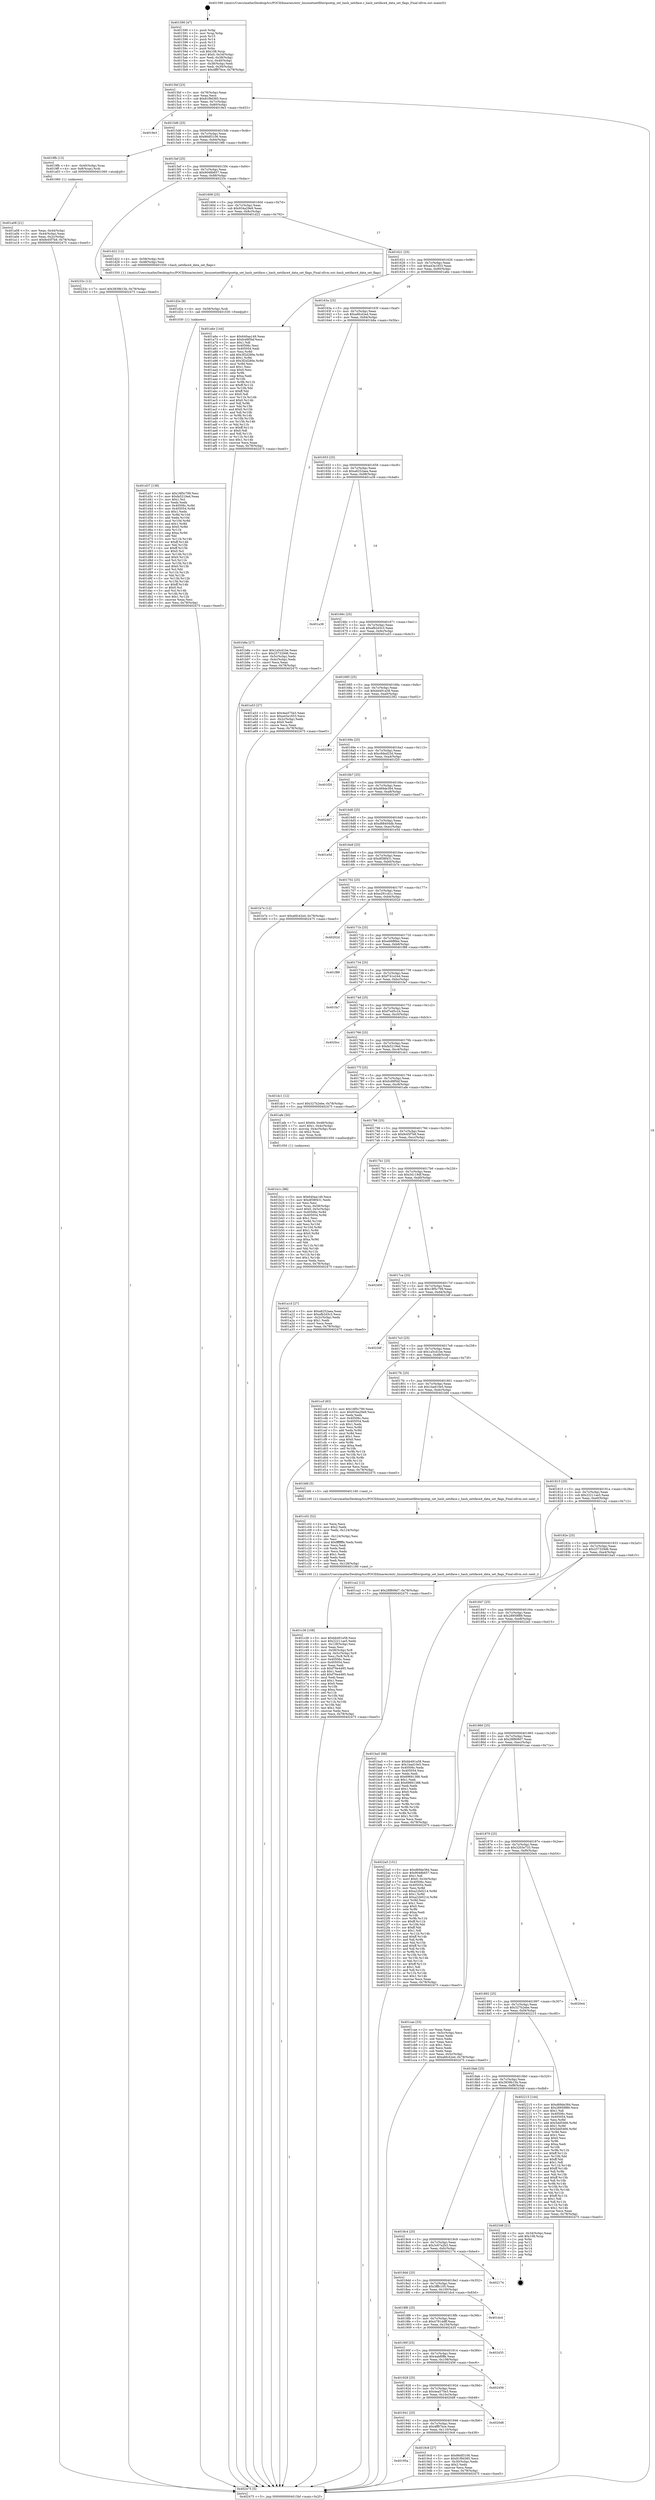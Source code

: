digraph "0x401590" {
  label = "0x401590 (/mnt/c/Users/mathe/Desktop/tcc/POCII/binaries/extr_linuxnetnetfilteripsetip_set_hash_netiface.c_hash_netiface4_data_set_flags_Final-ollvm.out::main(0))"
  labelloc = "t"
  node[shape=record]

  Entry [label="",width=0.3,height=0.3,shape=circle,fillcolor=black,style=filled]
  "0x4015bf" [label="{
     0x4015bf [23]\l
     | [instrs]\l
     &nbsp;&nbsp;0x4015bf \<+3\>: mov -0x78(%rbp),%eax\l
     &nbsp;&nbsp;0x4015c2 \<+2\>: mov %eax,%ecx\l
     &nbsp;&nbsp;0x4015c4 \<+6\>: sub $0x81f9d385,%ecx\l
     &nbsp;&nbsp;0x4015ca \<+3\>: mov %eax,-0x7c(%rbp)\l
     &nbsp;&nbsp;0x4015cd \<+3\>: mov %ecx,-0x80(%rbp)\l
     &nbsp;&nbsp;0x4015d0 \<+6\>: je 00000000004019e3 \<main+0x453\>\l
  }"]
  "0x4019e3" [label="{
     0x4019e3\l
  }", style=dashed]
  "0x4015d6" [label="{
     0x4015d6 [25]\l
     | [instrs]\l
     &nbsp;&nbsp;0x4015d6 \<+5\>: jmp 00000000004015db \<main+0x4b\>\l
     &nbsp;&nbsp;0x4015db \<+3\>: mov -0x7c(%rbp),%eax\l
     &nbsp;&nbsp;0x4015de \<+5\>: sub $0x86df3106,%eax\l
     &nbsp;&nbsp;0x4015e3 \<+6\>: mov %eax,-0x84(%rbp)\l
     &nbsp;&nbsp;0x4015e9 \<+6\>: je 00000000004019fb \<main+0x46b\>\l
  }"]
  Exit [label="",width=0.3,height=0.3,shape=circle,fillcolor=black,style=filled,peripheries=2]
  "0x4019fb" [label="{
     0x4019fb [13]\l
     | [instrs]\l
     &nbsp;&nbsp;0x4019fb \<+4\>: mov -0x40(%rbp),%rax\l
     &nbsp;&nbsp;0x4019ff \<+4\>: mov 0x8(%rax),%rdi\l
     &nbsp;&nbsp;0x401a03 \<+5\>: call 0000000000401060 \<atoi@plt\>\l
     | [calls]\l
     &nbsp;&nbsp;0x401060 \{1\} (unknown)\l
  }"]
  "0x4015ef" [label="{
     0x4015ef [25]\l
     | [instrs]\l
     &nbsp;&nbsp;0x4015ef \<+5\>: jmp 00000000004015f4 \<main+0x64\>\l
     &nbsp;&nbsp;0x4015f4 \<+3\>: mov -0x7c(%rbp),%eax\l
     &nbsp;&nbsp;0x4015f7 \<+5\>: sub $0x9048b657,%eax\l
     &nbsp;&nbsp;0x4015fc \<+6\>: mov %eax,-0x88(%rbp)\l
     &nbsp;&nbsp;0x401602 \<+6\>: je 000000000040233c \<main+0xdac\>\l
  }"]
  "0x401d37" [label="{
     0x401d37 [138]\l
     | [instrs]\l
     &nbsp;&nbsp;0x401d37 \<+5\>: mov $0x18f5c799,%esi\l
     &nbsp;&nbsp;0x401d3c \<+5\>: mov $0xfa5219ed,%eax\l
     &nbsp;&nbsp;0x401d41 \<+2\>: mov $0x1,%cl\l
     &nbsp;&nbsp;0x401d43 \<+2\>: xor %edx,%edx\l
     &nbsp;&nbsp;0x401d45 \<+8\>: mov 0x40506c,%r8d\l
     &nbsp;&nbsp;0x401d4d \<+8\>: mov 0x405054,%r9d\l
     &nbsp;&nbsp;0x401d55 \<+3\>: sub $0x1,%edx\l
     &nbsp;&nbsp;0x401d58 \<+3\>: mov %r8d,%r10d\l
     &nbsp;&nbsp;0x401d5b \<+3\>: add %edx,%r10d\l
     &nbsp;&nbsp;0x401d5e \<+4\>: imul %r10d,%r8d\l
     &nbsp;&nbsp;0x401d62 \<+4\>: and $0x1,%r8d\l
     &nbsp;&nbsp;0x401d66 \<+4\>: cmp $0x0,%r8d\l
     &nbsp;&nbsp;0x401d6a \<+4\>: sete %r11b\l
     &nbsp;&nbsp;0x401d6e \<+4\>: cmp $0xa,%r9d\l
     &nbsp;&nbsp;0x401d72 \<+3\>: setl %bl\l
     &nbsp;&nbsp;0x401d75 \<+3\>: mov %r11b,%r14b\l
     &nbsp;&nbsp;0x401d78 \<+4\>: xor $0xff,%r14b\l
     &nbsp;&nbsp;0x401d7c \<+3\>: mov %bl,%r15b\l
     &nbsp;&nbsp;0x401d7f \<+4\>: xor $0xff,%r15b\l
     &nbsp;&nbsp;0x401d83 \<+3\>: xor $0x0,%cl\l
     &nbsp;&nbsp;0x401d86 \<+3\>: mov %r14b,%r12b\l
     &nbsp;&nbsp;0x401d89 \<+4\>: and $0x0,%r12b\l
     &nbsp;&nbsp;0x401d8d \<+3\>: and %cl,%r11b\l
     &nbsp;&nbsp;0x401d90 \<+3\>: mov %r15b,%r13b\l
     &nbsp;&nbsp;0x401d93 \<+4\>: and $0x0,%r13b\l
     &nbsp;&nbsp;0x401d97 \<+2\>: and %cl,%bl\l
     &nbsp;&nbsp;0x401d99 \<+3\>: or %r11b,%r12b\l
     &nbsp;&nbsp;0x401d9c \<+3\>: or %bl,%r13b\l
     &nbsp;&nbsp;0x401d9f \<+3\>: xor %r13b,%r12b\l
     &nbsp;&nbsp;0x401da2 \<+3\>: or %r15b,%r14b\l
     &nbsp;&nbsp;0x401da5 \<+4\>: xor $0xff,%r14b\l
     &nbsp;&nbsp;0x401da9 \<+3\>: or $0x0,%cl\l
     &nbsp;&nbsp;0x401dac \<+3\>: and %cl,%r14b\l
     &nbsp;&nbsp;0x401daf \<+3\>: or %r14b,%r12b\l
     &nbsp;&nbsp;0x401db2 \<+4\>: test $0x1,%r12b\l
     &nbsp;&nbsp;0x401db6 \<+3\>: cmovne %eax,%esi\l
     &nbsp;&nbsp;0x401db9 \<+3\>: mov %esi,-0x78(%rbp)\l
     &nbsp;&nbsp;0x401dbc \<+5\>: jmp 0000000000402475 \<main+0xee5\>\l
  }"]
  "0x40233c" [label="{
     0x40233c [12]\l
     | [instrs]\l
     &nbsp;&nbsp;0x40233c \<+7\>: movl $0x3839b15b,-0x78(%rbp)\l
     &nbsp;&nbsp;0x402343 \<+5\>: jmp 0000000000402475 \<main+0xee5\>\l
  }"]
  "0x401608" [label="{
     0x401608 [25]\l
     | [instrs]\l
     &nbsp;&nbsp;0x401608 \<+5\>: jmp 000000000040160d \<main+0x7d\>\l
     &nbsp;&nbsp;0x40160d \<+3\>: mov -0x7c(%rbp),%eax\l
     &nbsp;&nbsp;0x401610 \<+5\>: sub $0x934a29e9,%eax\l
     &nbsp;&nbsp;0x401615 \<+6\>: mov %eax,-0x8c(%rbp)\l
     &nbsp;&nbsp;0x40161b \<+6\>: je 0000000000401d22 \<main+0x792\>\l
  }"]
  "0x401d2e" [label="{
     0x401d2e [9]\l
     | [instrs]\l
     &nbsp;&nbsp;0x401d2e \<+4\>: mov -0x58(%rbp),%rdi\l
     &nbsp;&nbsp;0x401d32 \<+5\>: call 0000000000401030 \<free@plt\>\l
     | [calls]\l
     &nbsp;&nbsp;0x401030 \{1\} (unknown)\l
  }"]
  "0x401d22" [label="{
     0x401d22 [12]\l
     | [instrs]\l
     &nbsp;&nbsp;0x401d22 \<+4\>: mov -0x58(%rbp),%rdi\l
     &nbsp;&nbsp;0x401d26 \<+3\>: mov -0x48(%rbp),%esi\l
     &nbsp;&nbsp;0x401d29 \<+5\>: call 0000000000401550 \<hash_netiface4_data_set_flags\>\l
     | [calls]\l
     &nbsp;&nbsp;0x401550 \{1\} (/mnt/c/Users/mathe/Desktop/tcc/POCII/binaries/extr_linuxnetnetfilteripsetip_set_hash_netiface.c_hash_netiface4_data_set_flags_Final-ollvm.out::hash_netiface4_data_set_flags)\l
  }"]
  "0x401621" [label="{
     0x401621 [25]\l
     | [instrs]\l
     &nbsp;&nbsp;0x401621 \<+5\>: jmp 0000000000401626 \<main+0x96\>\l
     &nbsp;&nbsp;0x401626 \<+3\>: mov -0x7c(%rbp),%eax\l
     &nbsp;&nbsp;0x401629 \<+5\>: sub $0xa43a1653,%eax\l
     &nbsp;&nbsp;0x40162e \<+6\>: mov %eax,-0x90(%rbp)\l
     &nbsp;&nbsp;0x401634 \<+6\>: je 0000000000401a6e \<main+0x4de\>\l
  }"]
  "0x401c36" [label="{
     0x401c36 [108]\l
     | [instrs]\l
     &nbsp;&nbsp;0x401c36 \<+5\>: mov $0xbb491a58,%ecx\l
     &nbsp;&nbsp;0x401c3b \<+5\>: mov $0x22211ae5,%edx\l
     &nbsp;&nbsp;0x401c40 \<+6\>: mov -0x128(%rbp),%esi\l
     &nbsp;&nbsp;0x401c46 \<+3\>: imul %eax,%esi\l
     &nbsp;&nbsp;0x401c49 \<+4\>: mov -0x58(%rbp),%r8\l
     &nbsp;&nbsp;0x401c4d \<+4\>: movslq -0x5c(%rbp),%r9\l
     &nbsp;&nbsp;0x401c51 \<+4\>: mov %esi,(%r8,%r9,4)\l
     &nbsp;&nbsp;0x401c55 \<+7\>: mov 0x40506c,%eax\l
     &nbsp;&nbsp;0x401c5c \<+7\>: mov 0x405054,%esi\l
     &nbsp;&nbsp;0x401c63 \<+2\>: mov %eax,%edi\l
     &nbsp;&nbsp;0x401c65 \<+6\>: sub $0xf76e4485,%edi\l
     &nbsp;&nbsp;0x401c6b \<+3\>: sub $0x1,%edi\l
     &nbsp;&nbsp;0x401c6e \<+6\>: add $0xf76e4485,%edi\l
     &nbsp;&nbsp;0x401c74 \<+3\>: imul %edi,%eax\l
     &nbsp;&nbsp;0x401c77 \<+3\>: and $0x1,%eax\l
     &nbsp;&nbsp;0x401c7a \<+3\>: cmp $0x0,%eax\l
     &nbsp;&nbsp;0x401c7d \<+4\>: sete %r10b\l
     &nbsp;&nbsp;0x401c81 \<+3\>: cmp $0xa,%esi\l
     &nbsp;&nbsp;0x401c84 \<+4\>: setl %r11b\l
     &nbsp;&nbsp;0x401c88 \<+3\>: mov %r10b,%bl\l
     &nbsp;&nbsp;0x401c8b \<+3\>: and %r11b,%bl\l
     &nbsp;&nbsp;0x401c8e \<+3\>: xor %r11b,%r10b\l
     &nbsp;&nbsp;0x401c91 \<+3\>: or %r10b,%bl\l
     &nbsp;&nbsp;0x401c94 \<+3\>: test $0x1,%bl\l
     &nbsp;&nbsp;0x401c97 \<+3\>: cmovne %edx,%ecx\l
     &nbsp;&nbsp;0x401c9a \<+3\>: mov %ecx,-0x78(%rbp)\l
     &nbsp;&nbsp;0x401c9d \<+5\>: jmp 0000000000402475 \<main+0xee5\>\l
  }"]
  "0x401a6e" [label="{
     0x401a6e [144]\l
     | [instrs]\l
     &nbsp;&nbsp;0x401a6e \<+5\>: mov $0x640aa149,%eax\l
     &nbsp;&nbsp;0x401a73 \<+5\>: mov $0xfcd9f5bf,%ecx\l
     &nbsp;&nbsp;0x401a78 \<+2\>: mov $0x1,%dl\l
     &nbsp;&nbsp;0x401a7a \<+7\>: mov 0x40506c,%esi\l
     &nbsp;&nbsp;0x401a81 \<+7\>: mov 0x405054,%edi\l
     &nbsp;&nbsp;0x401a88 \<+3\>: mov %esi,%r8d\l
     &nbsp;&nbsp;0x401a8b \<+7\>: add $0x3f2d280e,%r8d\l
     &nbsp;&nbsp;0x401a92 \<+4\>: sub $0x1,%r8d\l
     &nbsp;&nbsp;0x401a96 \<+7\>: sub $0x3f2d280e,%r8d\l
     &nbsp;&nbsp;0x401a9d \<+4\>: imul %r8d,%esi\l
     &nbsp;&nbsp;0x401aa1 \<+3\>: and $0x1,%esi\l
     &nbsp;&nbsp;0x401aa4 \<+3\>: cmp $0x0,%esi\l
     &nbsp;&nbsp;0x401aa7 \<+4\>: sete %r9b\l
     &nbsp;&nbsp;0x401aab \<+3\>: cmp $0xa,%edi\l
     &nbsp;&nbsp;0x401aae \<+4\>: setl %r10b\l
     &nbsp;&nbsp;0x401ab2 \<+3\>: mov %r9b,%r11b\l
     &nbsp;&nbsp;0x401ab5 \<+4\>: xor $0xff,%r11b\l
     &nbsp;&nbsp;0x401ab9 \<+3\>: mov %r10b,%bl\l
     &nbsp;&nbsp;0x401abc \<+3\>: xor $0xff,%bl\l
     &nbsp;&nbsp;0x401abf \<+3\>: xor $0x0,%dl\l
     &nbsp;&nbsp;0x401ac2 \<+3\>: mov %r11b,%r14b\l
     &nbsp;&nbsp;0x401ac5 \<+4\>: and $0x0,%r14b\l
     &nbsp;&nbsp;0x401ac9 \<+3\>: and %dl,%r9b\l
     &nbsp;&nbsp;0x401acc \<+3\>: mov %bl,%r15b\l
     &nbsp;&nbsp;0x401acf \<+4\>: and $0x0,%r15b\l
     &nbsp;&nbsp;0x401ad3 \<+3\>: and %dl,%r10b\l
     &nbsp;&nbsp;0x401ad6 \<+3\>: or %r9b,%r14b\l
     &nbsp;&nbsp;0x401ad9 \<+3\>: or %r10b,%r15b\l
     &nbsp;&nbsp;0x401adc \<+3\>: xor %r15b,%r14b\l
     &nbsp;&nbsp;0x401adf \<+3\>: or %bl,%r11b\l
     &nbsp;&nbsp;0x401ae2 \<+4\>: xor $0xff,%r11b\l
     &nbsp;&nbsp;0x401ae6 \<+3\>: or $0x0,%dl\l
     &nbsp;&nbsp;0x401ae9 \<+3\>: and %dl,%r11b\l
     &nbsp;&nbsp;0x401aec \<+3\>: or %r11b,%r14b\l
     &nbsp;&nbsp;0x401aef \<+4\>: test $0x1,%r14b\l
     &nbsp;&nbsp;0x401af3 \<+3\>: cmovne %ecx,%eax\l
     &nbsp;&nbsp;0x401af6 \<+3\>: mov %eax,-0x78(%rbp)\l
     &nbsp;&nbsp;0x401af9 \<+5\>: jmp 0000000000402475 \<main+0xee5\>\l
  }"]
  "0x40163a" [label="{
     0x40163a [25]\l
     | [instrs]\l
     &nbsp;&nbsp;0x40163a \<+5\>: jmp 000000000040163f \<main+0xaf\>\l
     &nbsp;&nbsp;0x40163f \<+3\>: mov -0x7c(%rbp),%eax\l
     &nbsp;&nbsp;0x401642 \<+5\>: sub $0xa6fc42ed,%eax\l
     &nbsp;&nbsp;0x401647 \<+6\>: mov %eax,-0x94(%rbp)\l
     &nbsp;&nbsp;0x40164d \<+6\>: je 0000000000401b8a \<main+0x5fa\>\l
  }"]
  "0x401c02" [label="{
     0x401c02 [52]\l
     | [instrs]\l
     &nbsp;&nbsp;0x401c02 \<+2\>: xor %ecx,%ecx\l
     &nbsp;&nbsp;0x401c04 \<+5\>: mov $0x2,%edx\l
     &nbsp;&nbsp;0x401c09 \<+6\>: mov %edx,-0x124(%rbp)\l
     &nbsp;&nbsp;0x401c0f \<+1\>: cltd\l
     &nbsp;&nbsp;0x401c10 \<+6\>: mov -0x124(%rbp),%esi\l
     &nbsp;&nbsp;0x401c16 \<+2\>: idiv %esi\l
     &nbsp;&nbsp;0x401c18 \<+6\>: imul $0xfffffffe,%edx,%edx\l
     &nbsp;&nbsp;0x401c1e \<+2\>: mov %ecx,%edi\l
     &nbsp;&nbsp;0x401c20 \<+2\>: sub %edx,%edi\l
     &nbsp;&nbsp;0x401c22 \<+2\>: mov %ecx,%edx\l
     &nbsp;&nbsp;0x401c24 \<+3\>: sub $0x1,%edx\l
     &nbsp;&nbsp;0x401c27 \<+2\>: add %edx,%edi\l
     &nbsp;&nbsp;0x401c29 \<+2\>: sub %edi,%ecx\l
     &nbsp;&nbsp;0x401c2b \<+6\>: mov %ecx,-0x128(%rbp)\l
     &nbsp;&nbsp;0x401c31 \<+5\>: call 0000000000401160 \<next_i\>\l
     | [calls]\l
     &nbsp;&nbsp;0x401160 \{1\} (/mnt/c/Users/mathe/Desktop/tcc/POCII/binaries/extr_linuxnetnetfilteripsetip_set_hash_netiface.c_hash_netiface4_data_set_flags_Final-ollvm.out::next_i)\l
  }"]
  "0x401b8a" [label="{
     0x401b8a [27]\l
     | [instrs]\l
     &nbsp;&nbsp;0x401b8a \<+5\>: mov $0x1a5cd1be,%eax\l
     &nbsp;&nbsp;0x401b8f \<+5\>: mov $0x257329d6,%ecx\l
     &nbsp;&nbsp;0x401b94 \<+3\>: mov -0x5c(%rbp),%edx\l
     &nbsp;&nbsp;0x401b97 \<+3\>: cmp -0x4c(%rbp),%edx\l
     &nbsp;&nbsp;0x401b9a \<+3\>: cmovl %ecx,%eax\l
     &nbsp;&nbsp;0x401b9d \<+3\>: mov %eax,-0x78(%rbp)\l
     &nbsp;&nbsp;0x401ba0 \<+5\>: jmp 0000000000402475 \<main+0xee5\>\l
  }"]
  "0x401653" [label="{
     0x401653 [25]\l
     | [instrs]\l
     &nbsp;&nbsp;0x401653 \<+5\>: jmp 0000000000401658 \<main+0xc8\>\l
     &nbsp;&nbsp;0x401658 \<+3\>: mov -0x7c(%rbp),%eax\l
     &nbsp;&nbsp;0x40165b \<+5\>: sub $0xa8252aea,%eax\l
     &nbsp;&nbsp;0x401660 \<+6\>: mov %eax,-0x98(%rbp)\l
     &nbsp;&nbsp;0x401666 \<+6\>: je 0000000000401a38 \<main+0x4a8\>\l
  }"]
  "0x401b1c" [label="{
     0x401b1c [98]\l
     | [instrs]\l
     &nbsp;&nbsp;0x401b1c \<+5\>: mov $0x640aa149,%ecx\l
     &nbsp;&nbsp;0x401b21 \<+5\>: mov $0xdf38f431,%edx\l
     &nbsp;&nbsp;0x401b26 \<+2\>: xor %esi,%esi\l
     &nbsp;&nbsp;0x401b28 \<+4\>: mov %rax,-0x58(%rbp)\l
     &nbsp;&nbsp;0x401b2c \<+7\>: movl $0x0,-0x5c(%rbp)\l
     &nbsp;&nbsp;0x401b33 \<+8\>: mov 0x40506c,%r8d\l
     &nbsp;&nbsp;0x401b3b \<+8\>: mov 0x405054,%r9d\l
     &nbsp;&nbsp;0x401b43 \<+3\>: sub $0x1,%esi\l
     &nbsp;&nbsp;0x401b46 \<+3\>: mov %r8d,%r10d\l
     &nbsp;&nbsp;0x401b49 \<+3\>: add %esi,%r10d\l
     &nbsp;&nbsp;0x401b4c \<+4\>: imul %r10d,%r8d\l
     &nbsp;&nbsp;0x401b50 \<+4\>: and $0x1,%r8d\l
     &nbsp;&nbsp;0x401b54 \<+4\>: cmp $0x0,%r8d\l
     &nbsp;&nbsp;0x401b58 \<+4\>: sete %r11b\l
     &nbsp;&nbsp;0x401b5c \<+4\>: cmp $0xa,%r9d\l
     &nbsp;&nbsp;0x401b60 \<+3\>: setl %bl\l
     &nbsp;&nbsp;0x401b63 \<+3\>: mov %r11b,%r14b\l
     &nbsp;&nbsp;0x401b66 \<+3\>: and %bl,%r14b\l
     &nbsp;&nbsp;0x401b69 \<+3\>: xor %bl,%r11b\l
     &nbsp;&nbsp;0x401b6c \<+3\>: or %r11b,%r14b\l
     &nbsp;&nbsp;0x401b6f \<+4\>: test $0x1,%r14b\l
     &nbsp;&nbsp;0x401b73 \<+3\>: cmovne %edx,%ecx\l
     &nbsp;&nbsp;0x401b76 \<+3\>: mov %ecx,-0x78(%rbp)\l
     &nbsp;&nbsp;0x401b79 \<+5\>: jmp 0000000000402475 \<main+0xee5\>\l
  }"]
  "0x401a38" [label="{
     0x401a38\l
  }", style=dashed]
  "0x40166c" [label="{
     0x40166c [25]\l
     | [instrs]\l
     &nbsp;&nbsp;0x40166c \<+5\>: jmp 0000000000401671 \<main+0xe1\>\l
     &nbsp;&nbsp;0x401671 \<+3\>: mov -0x7c(%rbp),%eax\l
     &nbsp;&nbsp;0x401674 \<+5\>: sub $0xafb2d3c3,%eax\l
     &nbsp;&nbsp;0x401679 \<+6\>: mov %eax,-0x9c(%rbp)\l
     &nbsp;&nbsp;0x40167f \<+6\>: je 0000000000401a53 \<main+0x4c3\>\l
  }"]
  "0x401a08" [label="{
     0x401a08 [21]\l
     | [instrs]\l
     &nbsp;&nbsp;0x401a08 \<+3\>: mov %eax,-0x44(%rbp)\l
     &nbsp;&nbsp;0x401a0b \<+3\>: mov -0x44(%rbp),%eax\l
     &nbsp;&nbsp;0x401a0e \<+3\>: mov %eax,-0x2c(%rbp)\l
     &nbsp;&nbsp;0x401a11 \<+7\>: movl $0xfe45f7b8,-0x78(%rbp)\l
     &nbsp;&nbsp;0x401a18 \<+5\>: jmp 0000000000402475 \<main+0xee5\>\l
  }"]
  "0x401a53" [label="{
     0x401a53 [27]\l
     | [instrs]\l
     &nbsp;&nbsp;0x401a53 \<+5\>: mov $0x4ea575e3,%eax\l
     &nbsp;&nbsp;0x401a58 \<+5\>: mov $0xa43a1653,%ecx\l
     &nbsp;&nbsp;0x401a5d \<+3\>: mov -0x2c(%rbp),%edx\l
     &nbsp;&nbsp;0x401a60 \<+3\>: cmp $0x0,%edx\l
     &nbsp;&nbsp;0x401a63 \<+3\>: cmove %ecx,%eax\l
     &nbsp;&nbsp;0x401a66 \<+3\>: mov %eax,-0x78(%rbp)\l
     &nbsp;&nbsp;0x401a69 \<+5\>: jmp 0000000000402475 \<main+0xee5\>\l
  }"]
  "0x401685" [label="{
     0x401685 [25]\l
     | [instrs]\l
     &nbsp;&nbsp;0x401685 \<+5\>: jmp 000000000040168a \<main+0xfa\>\l
     &nbsp;&nbsp;0x40168a \<+3\>: mov -0x7c(%rbp),%eax\l
     &nbsp;&nbsp;0x40168d \<+5\>: sub $0xbb491a58,%eax\l
     &nbsp;&nbsp;0x401692 \<+6\>: mov %eax,-0xa0(%rbp)\l
     &nbsp;&nbsp;0x401698 \<+6\>: je 0000000000402392 \<main+0xe02\>\l
  }"]
  "0x401590" [label="{
     0x401590 [47]\l
     | [instrs]\l
     &nbsp;&nbsp;0x401590 \<+1\>: push %rbp\l
     &nbsp;&nbsp;0x401591 \<+3\>: mov %rsp,%rbp\l
     &nbsp;&nbsp;0x401594 \<+2\>: push %r15\l
     &nbsp;&nbsp;0x401596 \<+2\>: push %r14\l
     &nbsp;&nbsp;0x401598 \<+2\>: push %r13\l
     &nbsp;&nbsp;0x40159a \<+2\>: push %r12\l
     &nbsp;&nbsp;0x40159c \<+1\>: push %rbx\l
     &nbsp;&nbsp;0x40159d \<+7\>: sub $0x108,%rsp\l
     &nbsp;&nbsp;0x4015a4 \<+7\>: movl $0x0,-0x34(%rbp)\l
     &nbsp;&nbsp;0x4015ab \<+3\>: mov %edi,-0x38(%rbp)\l
     &nbsp;&nbsp;0x4015ae \<+4\>: mov %rsi,-0x40(%rbp)\l
     &nbsp;&nbsp;0x4015b2 \<+3\>: mov -0x38(%rbp),%edi\l
     &nbsp;&nbsp;0x4015b5 \<+3\>: mov %edi,-0x30(%rbp)\l
     &nbsp;&nbsp;0x4015b8 \<+7\>: movl $0x4ff97bce,-0x78(%rbp)\l
  }"]
  "0x402392" [label="{
     0x402392\l
  }", style=dashed]
  "0x40169e" [label="{
     0x40169e [25]\l
     | [instrs]\l
     &nbsp;&nbsp;0x40169e \<+5\>: jmp 00000000004016a3 \<main+0x113\>\l
     &nbsp;&nbsp;0x4016a3 \<+3\>: mov -0x7c(%rbp),%eax\l
     &nbsp;&nbsp;0x4016a6 \<+5\>: sub $0xc9ded23d,%eax\l
     &nbsp;&nbsp;0x4016ab \<+6\>: mov %eax,-0xa4(%rbp)\l
     &nbsp;&nbsp;0x4016b1 \<+6\>: je 0000000000401f20 \<main+0x990\>\l
  }"]
  "0x402475" [label="{
     0x402475 [5]\l
     | [instrs]\l
     &nbsp;&nbsp;0x402475 \<+5\>: jmp 00000000004015bf \<main+0x2f\>\l
  }"]
  "0x401f20" [label="{
     0x401f20\l
  }", style=dashed]
  "0x4016b7" [label="{
     0x4016b7 [25]\l
     | [instrs]\l
     &nbsp;&nbsp;0x4016b7 \<+5\>: jmp 00000000004016bc \<main+0x12c\>\l
     &nbsp;&nbsp;0x4016bc \<+3\>: mov -0x7c(%rbp),%eax\l
     &nbsp;&nbsp;0x4016bf \<+5\>: sub $0xd69de384,%eax\l
     &nbsp;&nbsp;0x4016c4 \<+6\>: mov %eax,-0xa8(%rbp)\l
     &nbsp;&nbsp;0x4016ca \<+6\>: je 0000000000402467 \<main+0xed7\>\l
  }"]
  "0x40195a" [label="{
     0x40195a\l
  }", style=dashed]
  "0x402467" [label="{
     0x402467\l
  }", style=dashed]
  "0x4016d0" [label="{
     0x4016d0 [25]\l
     | [instrs]\l
     &nbsp;&nbsp;0x4016d0 \<+5\>: jmp 00000000004016d5 \<main+0x145\>\l
     &nbsp;&nbsp;0x4016d5 \<+3\>: mov -0x7c(%rbp),%eax\l
     &nbsp;&nbsp;0x4016d8 \<+5\>: sub $0xd88404db,%eax\l
     &nbsp;&nbsp;0x4016dd \<+6\>: mov %eax,-0xac(%rbp)\l
     &nbsp;&nbsp;0x4016e3 \<+6\>: je 0000000000401e5d \<main+0x8cd\>\l
  }"]
  "0x4019c8" [label="{
     0x4019c8 [27]\l
     | [instrs]\l
     &nbsp;&nbsp;0x4019c8 \<+5\>: mov $0x86df3106,%eax\l
     &nbsp;&nbsp;0x4019cd \<+5\>: mov $0x81f9d385,%ecx\l
     &nbsp;&nbsp;0x4019d2 \<+3\>: mov -0x30(%rbp),%edx\l
     &nbsp;&nbsp;0x4019d5 \<+3\>: cmp $0x2,%edx\l
     &nbsp;&nbsp;0x4019d8 \<+3\>: cmovne %ecx,%eax\l
     &nbsp;&nbsp;0x4019db \<+3\>: mov %eax,-0x78(%rbp)\l
     &nbsp;&nbsp;0x4019de \<+5\>: jmp 0000000000402475 \<main+0xee5\>\l
  }"]
  "0x401e5d" [label="{
     0x401e5d\l
  }", style=dashed]
  "0x4016e9" [label="{
     0x4016e9 [25]\l
     | [instrs]\l
     &nbsp;&nbsp;0x4016e9 \<+5\>: jmp 00000000004016ee \<main+0x15e\>\l
     &nbsp;&nbsp;0x4016ee \<+3\>: mov -0x7c(%rbp),%eax\l
     &nbsp;&nbsp;0x4016f1 \<+5\>: sub $0xdf38f431,%eax\l
     &nbsp;&nbsp;0x4016f6 \<+6\>: mov %eax,-0xb0(%rbp)\l
     &nbsp;&nbsp;0x4016fc \<+6\>: je 0000000000401b7e \<main+0x5ee\>\l
  }"]
  "0x401941" [label="{
     0x401941 [25]\l
     | [instrs]\l
     &nbsp;&nbsp;0x401941 \<+5\>: jmp 0000000000401946 \<main+0x3b6\>\l
     &nbsp;&nbsp;0x401946 \<+3\>: mov -0x7c(%rbp),%eax\l
     &nbsp;&nbsp;0x401949 \<+5\>: sub $0x4ff97bce,%eax\l
     &nbsp;&nbsp;0x40194e \<+6\>: mov %eax,-0x110(%rbp)\l
     &nbsp;&nbsp;0x401954 \<+6\>: je 00000000004019c8 \<main+0x438\>\l
  }"]
  "0x401b7e" [label="{
     0x401b7e [12]\l
     | [instrs]\l
     &nbsp;&nbsp;0x401b7e \<+7\>: movl $0xa6fc42ed,-0x78(%rbp)\l
     &nbsp;&nbsp;0x401b85 \<+5\>: jmp 0000000000402475 \<main+0xee5\>\l
  }"]
  "0x401702" [label="{
     0x401702 [25]\l
     | [instrs]\l
     &nbsp;&nbsp;0x401702 \<+5\>: jmp 0000000000401707 \<main+0x177\>\l
     &nbsp;&nbsp;0x401707 \<+3\>: mov -0x7c(%rbp),%eax\l
     &nbsp;&nbsp;0x40170a \<+5\>: sub $0xe291cd1c,%eax\l
     &nbsp;&nbsp;0x40170f \<+6\>: mov %eax,-0xb4(%rbp)\l
     &nbsp;&nbsp;0x401715 \<+6\>: je 000000000040202d \<main+0xa9d\>\l
  }"]
  "0x4020d8" [label="{
     0x4020d8\l
  }", style=dashed]
  "0x40202d" [label="{
     0x40202d\l
  }", style=dashed]
  "0x40171b" [label="{
     0x40171b [25]\l
     | [instrs]\l
     &nbsp;&nbsp;0x40171b \<+5\>: jmp 0000000000401720 \<main+0x190\>\l
     &nbsp;&nbsp;0x401720 \<+3\>: mov -0x7c(%rbp),%eax\l
     &nbsp;&nbsp;0x401723 \<+5\>: sub $0xeb6f8fee,%eax\l
     &nbsp;&nbsp;0x401728 \<+6\>: mov %eax,-0xb8(%rbp)\l
     &nbsp;&nbsp;0x40172e \<+6\>: je 0000000000401f88 \<main+0x9f8\>\l
  }"]
  "0x401928" [label="{
     0x401928 [25]\l
     | [instrs]\l
     &nbsp;&nbsp;0x401928 \<+5\>: jmp 000000000040192d \<main+0x39d\>\l
     &nbsp;&nbsp;0x40192d \<+3\>: mov -0x7c(%rbp),%eax\l
     &nbsp;&nbsp;0x401930 \<+5\>: sub $0x4ea575e3,%eax\l
     &nbsp;&nbsp;0x401935 \<+6\>: mov %eax,-0x10c(%rbp)\l
     &nbsp;&nbsp;0x40193b \<+6\>: je 00000000004020d8 \<main+0xb48\>\l
  }"]
  "0x401f88" [label="{
     0x401f88\l
  }", style=dashed]
  "0x401734" [label="{
     0x401734 [25]\l
     | [instrs]\l
     &nbsp;&nbsp;0x401734 \<+5\>: jmp 0000000000401739 \<main+0x1a9\>\l
     &nbsp;&nbsp;0x401739 \<+3\>: mov -0x7c(%rbp),%eax\l
     &nbsp;&nbsp;0x40173c \<+5\>: sub $0xf741e244,%eax\l
     &nbsp;&nbsp;0x401741 \<+6\>: mov %eax,-0xbc(%rbp)\l
     &nbsp;&nbsp;0x401747 \<+6\>: je 0000000000401fa7 \<main+0xa17\>\l
  }"]
  "0x402456" [label="{
     0x402456\l
  }", style=dashed]
  "0x401fa7" [label="{
     0x401fa7\l
  }", style=dashed]
  "0x40174d" [label="{
     0x40174d [25]\l
     | [instrs]\l
     &nbsp;&nbsp;0x40174d \<+5\>: jmp 0000000000401752 \<main+0x1c2\>\l
     &nbsp;&nbsp;0x401752 \<+3\>: mov -0x7c(%rbp),%eax\l
     &nbsp;&nbsp;0x401755 \<+5\>: sub $0xf7ed5c24,%eax\l
     &nbsp;&nbsp;0x40175a \<+6\>: mov %eax,-0xc0(%rbp)\l
     &nbsp;&nbsp;0x401760 \<+6\>: je 00000000004020cc \<main+0xb3c\>\l
  }"]
  "0x40190f" [label="{
     0x40190f [25]\l
     | [instrs]\l
     &nbsp;&nbsp;0x40190f \<+5\>: jmp 0000000000401914 \<main+0x384\>\l
     &nbsp;&nbsp;0x401914 \<+3\>: mov -0x7c(%rbp),%eax\l
     &nbsp;&nbsp;0x401917 \<+5\>: sub $0x4abf0ffe,%eax\l
     &nbsp;&nbsp;0x40191c \<+6\>: mov %eax,-0x108(%rbp)\l
     &nbsp;&nbsp;0x401922 \<+6\>: je 0000000000402456 \<main+0xec6\>\l
  }"]
  "0x4020cc" [label="{
     0x4020cc\l
  }", style=dashed]
  "0x401766" [label="{
     0x401766 [25]\l
     | [instrs]\l
     &nbsp;&nbsp;0x401766 \<+5\>: jmp 000000000040176b \<main+0x1db\>\l
     &nbsp;&nbsp;0x40176b \<+3\>: mov -0x7c(%rbp),%eax\l
     &nbsp;&nbsp;0x40176e \<+5\>: sub $0xfa5219ed,%eax\l
     &nbsp;&nbsp;0x401773 \<+6\>: mov %eax,-0xc4(%rbp)\l
     &nbsp;&nbsp;0x401779 \<+6\>: je 0000000000401dc1 \<main+0x831\>\l
  }"]
  "0x402435" [label="{
     0x402435\l
  }", style=dashed]
  "0x401dc1" [label="{
     0x401dc1 [12]\l
     | [instrs]\l
     &nbsp;&nbsp;0x401dc1 \<+7\>: movl $0x327b2ebe,-0x78(%rbp)\l
     &nbsp;&nbsp;0x401dc8 \<+5\>: jmp 0000000000402475 \<main+0xee5\>\l
  }"]
  "0x40177f" [label="{
     0x40177f [25]\l
     | [instrs]\l
     &nbsp;&nbsp;0x40177f \<+5\>: jmp 0000000000401784 \<main+0x1f4\>\l
     &nbsp;&nbsp;0x401784 \<+3\>: mov -0x7c(%rbp),%eax\l
     &nbsp;&nbsp;0x401787 \<+5\>: sub $0xfcd9f5bf,%eax\l
     &nbsp;&nbsp;0x40178c \<+6\>: mov %eax,-0xc8(%rbp)\l
     &nbsp;&nbsp;0x401792 \<+6\>: je 0000000000401afe \<main+0x56e\>\l
  }"]
  "0x4018f6" [label="{
     0x4018f6 [25]\l
     | [instrs]\l
     &nbsp;&nbsp;0x4018f6 \<+5\>: jmp 00000000004018fb \<main+0x36b\>\l
     &nbsp;&nbsp;0x4018fb \<+3\>: mov -0x7c(%rbp),%eax\l
     &nbsp;&nbsp;0x4018fe \<+5\>: sub $0x47814dff,%eax\l
     &nbsp;&nbsp;0x401903 \<+6\>: mov %eax,-0x104(%rbp)\l
     &nbsp;&nbsp;0x401909 \<+6\>: je 0000000000402435 \<main+0xea5\>\l
  }"]
  "0x401afe" [label="{
     0x401afe [30]\l
     | [instrs]\l
     &nbsp;&nbsp;0x401afe \<+7\>: movl $0x64,-0x48(%rbp)\l
     &nbsp;&nbsp;0x401b05 \<+7\>: movl $0x1,-0x4c(%rbp)\l
     &nbsp;&nbsp;0x401b0c \<+4\>: movslq -0x4c(%rbp),%rax\l
     &nbsp;&nbsp;0x401b10 \<+4\>: shl $0x2,%rax\l
     &nbsp;&nbsp;0x401b14 \<+3\>: mov %rax,%rdi\l
     &nbsp;&nbsp;0x401b17 \<+5\>: call 0000000000401050 \<malloc@plt\>\l
     | [calls]\l
     &nbsp;&nbsp;0x401050 \{1\} (unknown)\l
  }"]
  "0x401798" [label="{
     0x401798 [25]\l
     | [instrs]\l
     &nbsp;&nbsp;0x401798 \<+5\>: jmp 000000000040179d \<main+0x20d\>\l
     &nbsp;&nbsp;0x40179d \<+3\>: mov -0x7c(%rbp),%eax\l
     &nbsp;&nbsp;0x4017a0 \<+5\>: sub $0xfe45f7b8,%eax\l
     &nbsp;&nbsp;0x4017a5 \<+6\>: mov %eax,-0xcc(%rbp)\l
     &nbsp;&nbsp;0x4017ab \<+6\>: je 0000000000401a1d \<main+0x48d\>\l
  }"]
  "0x401dcd" [label="{
     0x401dcd\l
  }", style=dashed]
  "0x401a1d" [label="{
     0x401a1d [27]\l
     | [instrs]\l
     &nbsp;&nbsp;0x401a1d \<+5\>: mov $0xa8252aea,%eax\l
     &nbsp;&nbsp;0x401a22 \<+5\>: mov $0xafb2d3c3,%ecx\l
     &nbsp;&nbsp;0x401a27 \<+3\>: mov -0x2c(%rbp),%edx\l
     &nbsp;&nbsp;0x401a2a \<+3\>: cmp $0x1,%edx\l
     &nbsp;&nbsp;0x401a2d \<+3\>: cmovl %ecx,%eax\l
     &nbsp;&nbsp;0x401a30 \<+3\>: mov %eax,-0x78(%rbp)\l
     &nbsp;&nbsp;0x401a33 \<+5\>: jmp 0000000000402475 \<main+0xee5\>\l
  }"]
  "0x4017b1" [label="{
     0x4017b1 [25]\l
     | [instrs]\l
     &nbsp;&nbsp;0x4017b1 \<+5\>: jmp 00000000004017b6 \<main+0x226\>\l
     &nbsp;&nbsp;0x4017b6 \<+3\>: mov -0x7c(%rbp),%eax\l
     &nbsp;&nbsp;0x4017b9 \<+5\>: sub $0x34119df,%eax\l
     &nbsp;&nbsp;0x4017be \<+6\>: mov %eax,-0xd0(%rbp)\l
     &nbsp;&nbsp;0x4017c4 \<+6\>: je 0000000000402400 \<main+0xe70\>\l
  }"]
  "0x4018dd" [label="{
     0x4018dd [25]\l
     | [instrs]\l
     &nbsp;&nbsp;0x4018dd \<+5\>: jmp 00000000004018e2 \<main+0x352\>\l
     &nbsp;&nbsp;0x4018e2 \<+3\>: mov -0x7c(%rbp),%eax\l
     &nbsp;&nbsp;0x4018e5 \<+5\>: sub $0x3fffc105,%eax\l
     &nbsp;&nbsp;0x4018ea \<+6\>: mov %eax,-0x100(%rbp)\l
     &nbsp;&nbsp;0x4018f0 \<+6\>: je 0000000000401dcd \<main+0x83d\>\l
  }"]
  "0x402400" [label="{
     0x402400\l
  }", style=dashed]
  "0x4017ca" [label="{
     0x4017ca [25]\l
     | [instrs]\l
     &nbsp;&nbsp;0x4017ca \<+5\>: jmp 00000000004017cf \<main+0x23f\>\l
     &nbsp;&nbsp;0x4017cf \<+3\>: mov -0x7c(%rbp),%eax\l
     &nbsp;&nbsp;0x4017d2 \<+5\>: sub $0x18f5c799,%eax\l
     &nbsp;&nbsp;0x4017d7 \<+6\>: mov %eax,-0xd4(%rbp)\l
     &nbsp;&nbsp;0x4017dd \<+6\>: je 00000000004023df \<main+0xe4f\>\l
  }"]
  "0x402174" [label="{
     0x402174\l
  }", style=dashed]
  "0x4023df" [label="{
     0x4023df\l
  }", style=dashed]
  "0x4017e3" [label="{
     0x4017e3 [25]\l
     | [instrs]\l
     &nbsp;&nbsp;0x4017e3 \<+5\>: jmp 00000000004017e8 \<main+0x258\>\l
     &nbsp;&nbsp;0x4017e8 \<+3\>: mov -0x7c(%rbp),%eax\l
     &nbsp;&nbsp;0x4017eb \<+5\>: sub $0x1a5cd1be,%eax\l
     &nbsp;&nbsp;0x4017f0 \<+6\>: mov %eax,-0xd8(%rbp)\l
     &nbsp;&nbsp;0x4017f6 \<+6\>: je 0000000000401ccf \<main+0x73f\>\l
  }"]
  "0x4018c4" [label="{
     0x4018c4 [25]\l
     | [instrs]\l
     &nbsp;&nbsp;0x4018c4 \<+5\>: jmp 00000000004018c9 \<main+0x339\>\l
     &nbsp;&nbsp;0x4018c9 \<+3\>: mov -0x7c(%rbp),%eax\l
     &nbsp;&nbsp;0x4018cc \<+5\>: sub $0x3c67a2b3,%eax\l
     &nbsp;&nbsp;0x4018d1 \<+6\>: mov %eax,-0xfc(%rbp)\l
     &nbsp;&nbsp;0x4018d7 \<+6\>: je 0000000000402174 \<main+0xbe4\>\l
  }"]
  "0x401ccf" [label="{
     0x401ccf [83]\l
     | [instrs]\l
     &nbsp;&nbsp;0x401ccf \<+5\>: mov $0x18f5c799,%eax\l
     &nbsp;&nbsp;0x401cd4 \<+5\>: mov $0x934a29e9,%ecx\l
     &nbsp;&nbsp;0x401cd9 \<+2\>: xor %edx,%edx\l
     &nbsp;&nbsp;0x401cdb \<+7\>: mov 0x40506c,%esi\l
     &nbsp;&nbsp;0x401ce2 \<+7\>: mov 0x405054,%edi\l
     &nbsp;&nbsp;0x401ce9 \<+3\>: sub $0x1,%edx\l
     &nbsp;&nbsp;0x401cec \<+3\>: mov %esi,%r8d\l
     &nbsp;&nbsp;0x401cef \<+3\>: add %edx,%r8d\l
     &nbsp;&nbsp;0x401cf2 \<+4\>: imul %r8d,%esi\l
     &nbsp;&nbsp;0x401cf6 \<+3\>: and $0x1,%esi\l
     &nbsp;&nbsp;0x401cf9 \<+3\>: cmp $0x0,%esi\l
     &nbsp;&nbsp;0x401cfc \<+4\>: sete %r9b\l
     &nbsp;&nbsp;0x401d00 \<+3\>: cmp $0xa,%edi\l
     &nbsp;&nbsp;0x401d03 \<+4\>: setl %r10b\l
     &nbsp;&nbsp;0x401d07 \<+3\>: mov %r9b,%r11b\l
     &nbsp;&nbsp;0x401d0a \<+3\>: and %r10b,%r11b\l
     &nbsp;&nbsp;0x401d0d \<+3\>: xor %r10b,%r9b\l
     &nbsp;&nbsp;0x401d10 \<+3\>: or %r9b,%r11b\l
     &nbsp;&nbsp;0x401d13 \<+4\>: test $0x1,%r11b\l
     &nbsp;&nbsp;0x401d17 \<+3\>: cmovne %ecx,%eax\l
     &nbsp;&nbsp;0x401d1a \<+3\>: mov %eax,-0x78(%rbp)\l
     &nbsp;&nbsp;0x401d1d \<+5\>: jmp 0000000000402475 \<main+0xee5\>\l
  }"]
  "0x4017fc" [label="{
     0x4017fc [25]\l
     | [instrs]\l
     &nbsp;&nbsp;0x4017fc \<+5\>: jmp 0000000000401801 \<main+0x271\>\l
     &nbsp;&nbsp;0x401801 \<+3\>: mov -0x7c(%rbp),%eax\l
     &nbsp;&nbsp;0x401804 \<+5\>: sub $0x1bad10e5,%eax\l
     &nbsp;&nbsp;0x401809 \<+6\>: mov %eax,-0xdc(%rbp)\l
     &nbsp;&nbsp;0x40180f \<+6\>: je 0000000000401bfd \<main+0x66d\>\l
  }"]
  "0x402348" [label="{
     0x402348 [21]\l
     | [instrs]\l
     &nbsp;&nbsp;0x402348 \<+3\>: mov -0x34(%rbp),%eax\l
     &nbsp;&nbsp;0x40234b \<+7\>: add $0x108,%rsp\l
     &nbsp;&nbsp;0x402352 \<+1\>: pop %rbx\l
     &nbsp;&nbsp;0x402353 \<+2\>: pop %r12\l
     &nbsp;&nbsp;0x402355 \<+2\>: pop %r13\l
     &nbsp;&nbsp;0x402357 \<+2\>: pop %r14\l
     &nbsp;&nbsp;0x402359 \<+2\>: pop %r15\l
     &nbsp;&nbsp;0x40235b \<+1\>: pop %rbp\l
     &nbsp;&nbsp;0x40235c \<+1\>: ret\l
  }"]
  "0x401bfd" [label="{
     0x401bfd [5]\l
     | [instrs]\l
     &nbsp;&nbsp;0x401bfd \<+5\>: call 0000000000401160 \<next_i\>\l
     | [calls]\l
     &nbsp;&nbsp;0x401160 \{1\} (/mnt/c/Users/mathe/Desktop/tcc/POCII/binaries/extr_linuxnetnetfilteripsetip_set_hash_netiface.c_hash_netiface4_data_set_flags_Final-ollvm.out::next_i)\l
  }"]
  "0x401815" [label="{
     0x401815 [25]\l
     | [instrs]\l
     &nbsp;&nbsp;0x401815 \<+5\>: jmp 000000000040181a \<main+0x28a\>\l
     &nbsp;&nbsp;0x40181a \<+3\>: mov -0x7c(%rbp),%eax\l
     &nbsp;&nbsp;0x40181d \<+5\>: sub $0x22211ae5,%eax\l
     &nbsp;&nbsp;0x401822 \<+6\>: mov %eax,-0xe0(%rbp)\l
     &nbsp;&nbsp;0x401828 \<+6\>: je 0000000000401ca2 \<main+0x712\>\l
  }"]
  "0x4018ab" [label="{
     0x4018ab [25]\l
     | [instrs]\l
     &nbsp;&nbsp;0x4018ab \<+5\>: jmp 00000000004018b0 \<main+0x320\>\l
     &nbsp;&nbsp;0x4018b0 \<+3\>: mov -0x7c(%rbp),%eax\l
     &nbsp;&nbsp;0x4018b3 \<+5\>: sub $0x3839b15b,%eax\l
     &nbsp;&nbsp;0x4018b8 \<+6\>: mov %eax,-0xf8(%rbp)\l
     &nbsp;&nbsp;0x4018be \<+6\>: je 0000000000402348 \<main+0xdb8\>\l
  }"]
  "0x401ca2" [label="{
     0x401ca2 [12]\l
     | [instrs]\l
     &nbsp;&nbsp;0x401ca2 \<+7\>: movl $0x28f808d7,-0x78(%rbp)\l
     &nbsp;&nbsp;0x401ca9 \<+5\>: jmp 0000000000402475 \<main+0xee5\>\l
  }"]
  "0x40182e" [label="{
     0x40182e [25]\l
     | [instrs]\l
     &nbsp;&nbsp;0x40182e \<+5\>: jmp 0000000000401833 \<main+0x2a3\>\l
     &nbsp;&nbsp;0x401833 \<+3\>: mov -0x7c(%rbp),%eax\l
     &nbsp;&nbsp;0x401836 \<+5\>: sub $0x257329d6,%eax\l
     &nbsp;&nbsp;0x40183b \<+6\>: mov %eax,-0xe4(%rbp)\l
     &nbsp;&nbsp;0x401841 \<+6\>: je 0000000000401ba5 \<main+0x615\>\l
  }"]
  "0x402215" [label="{
     0x402215 [144]\l
     | [instrs]\l
     &nbsp;&nbsp;0x402215 \<+5\>: mov $0xd69de384,%eax\l
     &nbsp;&nbsp;0x40221a \<+5\>: mov $0x28959f89,%ecx\l
     &nbsp;&nbsp;0x40221f \<+2\>: mov $0x1,%dl\l
     &nbsp;&nbsp;0x402221 \<+7\>: mov 0x40506c,%esi\l
     &nbsp;&nbsp;0x402228 \<+7\>: mov 0x405054,%edi\l
     &nbsp;&nbsp;0x40222f \<+3\>: mov %esi,%r8d\l
     &nbsp;&nbsp;0x402232 \<+7\>: add $0x5dd5466,%r8d\l
     &nbsp;&nbsp;0x402239 \<+4\>: sub $0x1,%r8d\l
     &nbsp;&nbsp;0x40223d \<+7\>: sub $0x5dd5466,%r8d\l
     &nbsp;&nbsp;0x402244 \<+4\>: imul %r8d,%esi\l
     &nbsp;&nbsp;0x402248 \<+3\>: and $0x1,%esi\l
     &nbsp;&nbsp;0x40224b \<+3\>: cmp $0x0,%esi\l
     &nbsp;&nbsp;0x40224e \<+4\>: sete %r9b\l
     &nbsp;&nbsp;0x402252 \<+3\>: cmp $0xa,%edi\l
     &nbsp;&nbsp;0x402255 \<+4\>: setl %r10b\l
     &nbsp;&nbsp;0x402259 \<+3\>: mov %r9b,%r11b\l
     &nbsp;&nbsp;0x40225c \<+4\>: xor $0xff,%r11b\l
     &nbsp;&nbsp;0x402260 \<+3\>: mov %r10b,%bl\l
     &nbsp;&nbsp;0x402263 \<+3\>: xor $0xff,%bl\l
     &nbsp;&nbsp;0x402266 \<+3\>: xor $0x1,%dl\l
     &nbsp;&nbsp;0x402269 \<+3\>: mov %r11b,%r14b\l
     &nbsp;&nbsp;0x40226c \<+4\>: and $0xff,%r14b\l
     &nbsp;&nbsp;0x402270 \<+3\>: and %dl,%r9b\l
     &nbsp;&nbsp;0x402273 \<+3\>: mov %bl,%r15b\l
     &nbsp;&nbsp;0x402276 \<+4\>: and $0xff,%r15b\l
     &nbsp;&nbsp;0x40227a \<+3\>: and %dl,%r10b\l
     &nbsp;&nbsp;0x40227d \<+3\>: or %r9b,%r14b\l
     &nbsp;&nbsp;0x402280 \<+3\>: or %r10b,%r15b\l
     &nbsp;&nbsp;0x402283 \<+3\>: xor %r15b,%r14b\l
     &nbsp;&nbsp;0x402286 \<+3\>: or %bl,%r11b\l
     &nbsp;&nbsp;0x402289 \<+4\>: xor $0xff,%r11b\l
     &nbsp;&nbsp;0x40228d \<+3\>: or $0x1,%dl\l
     &nbsp;&nbsp;0x402290 \<+3\>: and %dl,%r11b\l
     &nbsp;&nbsp;0x402293 \<+3\>: or %r11b,%r14b\l
     &nbsp;&nbsp;0x402296 \<+4\>: test $0x1,%r14b\l
     &nbsp;&nbsp;0x40229a \<+3\>: cmovne %ecx,%eax\l
     &nbsp;&nbsp;0x40229d \<+3\>: mov %eax,-0x78(%rbp)\l
     &nbsp;&nbsp;0x4022a0 \<+5\>: jmp 0000000000402475 \<main+0xee5\>\l
  }"]
  "0x401ba5" [label="{
     0x401ba5 [88]\l
     | [instrs]\l
     &nbsp;&nbsp;0x401ba5 \<+5\>: mov $0xbb491a58,%eax\l
     &nbsp;&nbsp;0x401baa \<+5\>: mov $0x1bad10e5,%ecx\l
     &nbsp;&nbsp;0x401baf \<+7\>: mov 0x40506c,%edx\l
     &nbsp;&nbsp;0x401bb6 \<+7\>: mov 0x405054,%esi\l
     &nbsp;&nbsp;0x401bbd \<+2\>: mov %edx,%edi\l
     &nbsp;&nbsp;0x401bbf \<+6\>: sub $0x69691388,%edi\l
     &nbsp;&nbsp;0x401bc5 \<+3\>: sub $0x1,%edi\l
     &nbsp;&nbsp;0x401bc8 \<+6\>: add $0x69691388,%edi\l
     &nbsp;&nbsp;0x401bce \<+3\>: imul %edi,%edx\l
     &nbsp;&nbsp;0x401bd1 \<+3\>: and $0x1,%edx\l
     &nbsp;&nbsp;0x401bd4 \<+3\>: cmp $0x0,%edx\l
     &nbsp;&nbsp;0x401bd7 \<+4\>: sete %r8b\l
     &nbsp;&nbsp;0x401bdb \<+3\>: cmp $0xa,%esi\l
     &nbsp;&nbsp;0x401bde \<+4\>: setl %r9b\l
     &nbsp;&nbsp;0x401be2 \<+3\>: mov %r8b,%r10b\l
     &nbsp;&nbsp;0x401be5 \<+3\>: and %r9b,%r10b\l
     &nbsp;&nbsp;0x401be8 \<+3\>: xor %r9b,%r8b\l
     &nbsp;&nbsp;0x401beb \<+3\>: or %r8b,%r10b\l
     &nbsp;&nbsp;0x401bee \<+4\>: test $0x1,%r10b\l
     &nbsp;&nbsp;0x401bf2 \<+3\>: cmovne %ecx,%eax\l
     &nbsp;&nbsp;0x401bf5 \<+3\>: mov %eax,-0x78(%rbp)\l
     &nbsp;&nbsp;0x401bf8 \<+5\>: jmp 0000000000402475 \<main+0xee5\>\l
  }"]
  "0x401847" [label="{
     0x401847 [25]\l
     | [instrs]\l
     &nbsp;&nbsp;0x401847 \<+5\>: jmp 000000000040184c \<main+0x2bc\>\l
     &nbsp;&nbsp;0x40184c \<+3\>: mov -0x7c(%rbp),%eax\l
     &nbsp;&nbsp;0x40184f \<+5\>: sub $0x28959f89,%eax\l
     &nbsp;&nbsp;0x401854 \<+6\>: mov %eax,-0xe8(%rbp)\l
     &nbsp;&nbsp;0x40185a \<+6\>: je 00000000004022a5 \<main+0xd15\>\l
  }"]
  "0x401892" [label="{
     0x401892 [25]\l
     | [instrs]\l
     &nbsp;&nbsp;0x401892 \<+5\>: jmp 0000000000401897 \<main+0x307\>\l
     &nbsp;&nbsp;0x401897 \<+3\>: mov -0x7c(%rbp),%eax\l
     &nbsp;&nbsp;0x40189a \<+5\>: sub $0x327b2ebe,%eax\l
     &nbsp;&nbsp;0x40189f \<+6\>: mov %eax,-0xf4(%rbp)\l
     &nbsp;&nbsp;0x4018a5 \<+6\>: je 0000000000402215 \<main+0xc85\>\l
  }"]
  "0x4022a5" [label="{
     0x4022a5 [151]\l
     | [instrs]\l
     &nbsp;&nbsp;0x4022a5 \<+5\>: mov $0xd69de384,%eax\l
     &nbsp;&nbsp;0x4022aa \<+5\>: mov $0x9048b657,%ecx\l
     &nbsp;&nbsp;0x4022af \<+2\>: mov $0x1,%dl\l
     &nbsp;&nbsp;0x4022b1 \<+7\>: movl $0x0,-0x34(%rbp)\l
     &nbsp;&nbsp;0x4022b8 \<+7\>: mov 0x40506c,%esi\l
     &nbsp;&nbsp;0x4022bf \<+7\>: mov 0x405054,%edi\l
     &nbsp;&nbsp;0x4022c6 \<+3\>: mov %esi,%r8d\l
     &nbsp;&nbsp;0x4022c9 \<+7\>: sub $0xa22b0214,%r8d\l
     &nbsp;&nbsp;0x4022d0 \<+4\>: sub $0x1,%r8d\l
     &nbsp;&nbsp;0x4022d4 \<+7\>: add $0xa22b0214,%r8d\l
     &nbsp;&nbsp;0x4022db \<+4\>: imul %r8d,%esi\l
     &nbsp;&nbsp;0x4022df \<+3\>: and $0x1,%esi\l
     &nbsp;&nbsp;0x4022e2 \<+3\>: cmp $0x0,%esi\l
     &nbsp;&nbsp;0x4022e5 \<+4\>: sete %r9b\l
     &nbsp;&nbsp;0x4022e9 \<+3\>: cmp $0xa,%edi\l
     &nbsp;&nbsp;0x4022ec \<+4\>: setl %r10b\l
     &nbsp;&nbsp;0x4022f0 \<+3\>: mov %r9b,%r11b\l
     &nbsp;&nbsp;0x4022f3 \<+4\>: xor $0xff,%r11b\l
     &nbsp;&nbsp;0x4022f7 \<+3\>: mov %r10b,%bl\l
     &nbsp;&nbsp;0x4022fa \<+3\>: xor $0xff,%bl\l
     &nbsp;&nbsp;0x4022fd \<+3\>: xor $0x1,%dl\l
     &nbsp;&nbsp;0x402300 \<+3\>: mov %r11b,%r14b\l
     &nbsp;&nbsp;0x402303 \<+4\>: and $0xff,%r14b\l
     &nbsp;&nbsp;0x402307 \<+3\>: and %dl,%r9b\l
     &nbsp;&nbsp;0x40230a \<+3\>: mov %bl,%r15b\l
     &nbsp;&nbsp;0x40230d \<+4\>: and $0xff,%r15b\l
     &nbsp;&nbsp;0x402311 \<+3\>: and %dl,%r10b\l
     &nbsp;&nbsp;0x402314 \<+3\>: or %r9b,%r14b\l
     &nbsp;&nbsp;0x402317 \<+3\>: or %r10b,%r15b\l
     &nbsp;&nbsp;0x40231a \<+3\>: xor %r15b,%r14b\l
     &nbsp;&nbsp;0x40231d \<+3\>: or %bl,%r11b\l
     &nbsp;&nbsp;0x402320 \<+4\>: xor $0xff,%r11b\l
     &nbsp;&nbsp;0x402324 \<+3\>: or $0x1,%dl\l
     &nbsp;&nbsp;0x402327 \<+3\>: and %dl,%r11b\l
     &nbsp;&nbsp;0x40232a \<+3\>: or %r11b,%r14b\l
     &nbsp;&nbsp;0x40232d \<+4\>: test $0x1,%r14b\l
     &nbsp;&nbsp;0x402331 \<+3\>: cmovne %ecx,%eax\l
     &nbsp;&nbsp;0x402334 \<+3\>: mov %eax,-0x78(%rbp)\l
     &nbsp;&nbsp;0x402337 \<+5\>: jmp 0000000000402475 \<main+0xee5\>\l
  }"]
  "0x401860" [label="{
     0x401860 [25]\l
     | [instrs]\l
     &nbsp;&nbsp;0x401860 \<+5\>: jmp 0000000000401865 \<main+0x2d5\>\l
     &nbsp;&nbsp;0x401865 \<+3\>: mov -0x7c(%rbp),%eax\l
     &nbsp;&nbsp;0x401868 \<+5\>: sub $0x28f808d7,%eax\l
     &nbsp;&nbsp;0x40186d \<+6\>: mov %eax,-0xec(%rbp)\l
     &nbsp;&nbsp;0x401873 \<+6\>: je 0000000000401cae \<main+0x71e\>\l
  }"]
  "0x4020e4" [label="{
     0x4020e4\l
  }", style=dashed]
  "0x401cae" [label="{
     0x401cae [33]\l
     | [instrs]\l
     &nbsp;&nbsp;0x401cae \<+2\>: xor %eax,%eax\l
     &nbsp;&nbsp;0x401cb0 \<+3\>: mov -0x5c(%rbp),%ecx\l
     &nbsp;&nbsp;0x401cb3 \<+2\>: mov %eax,%edx\l
     &nbsp;&nbsp;0x401cb5 \<+2\>: sub %ecx,%edx\l
     &nbsp;&nbsp;0x401cb7 \<+2\>: mov %eax,%ecx\l
     &nbsp;&nbsp;0x401cb9 \<+3\>: sub $0x1,%ecx\l
     &nbsp;&nbsp;0x401cbc \<+2\>: add %ecx,%edx\l
     &nbsp;&nbsp;0x401cbe \<+2\>: sub %edx,%eax\l
     &nbsp;&nbsp;0x401cc0 \<+3\>: mov %eax,-0x5c(%rbp)\l
     &nbsp;&nbsp;0x401cc3 \<+7\>: movl $0xa6fc42ed,-0x78(%rbp)\l
     &nbsp;&nbsp;0x401cca \<+5\>: jmp 0000000000402475 \<main+0xee5\>\l
  }"]
  "0x401879" [label="{
     0x401879 [25]\l
     | [instrs]\l
     &nbsp;&nbsp;0x401879 \<+5\>: jmp 000000000040187e \<main+0x2ee\>\l
     &nbsp;&nbsp;0x40187e \<+3\>: mov -0x7c(%rbp),%eax\l
     &nbsp;&nbsp;0x401881 \<+5\>: sub $0x3203e733,%eax\l
     &nbsp;&nbsp;0x401886 \<+6\>: mov %eax,-0xf0(%rbp)\l
     &nbsp;&nbsp;0x40188c \<+6\>: je 00000000004020e4 \<main+0xb54\>\l
  }"]
  Entry -> "0x401590" [label=" 1"]
  "0x4015bf" -> "0x4019e3" [label=" 0"]
  "0x4015bf" -> "0x4015d6" [label=" 20"]
  "0x402348" -> Exit [label=" 1"]
  "0x4015d6" -> "0x4019fb" [label=" 1"]
  "0x4015d6" -> "0x4015ef" [label=" 19"]
  "0x40233c" -> "0x402475" [label=" 1"]
  "0x4015ef" -> "0x40233c" [label=" 1"]
  "0x4015ef" -> "0x401608" [label=" 18"]
  "0x4022a5" -> "0x402475" [label=" 1"]
  "0x401608" -> "0x401d22" [label=" 1"]
  "0x401608" -> "0x401621" [label=" 17"]
  "0x402215" -> "0x402475" [label=" 1"]
  "0x401621" -> "0x401a6e" [label=" 1"]
  "0x401621" -> "0x40163a" [label=" 16"]
  "0x401dc1" -> "0x402475" [label=" 1"]
  "0x40163a" -> "0x401b8a" [label=" 2"]
  "0x40163a" -> "0x401653" [label=" 14"]
  "0x401d37" -> "0x402475" [label=" 1"]
  "0x401653" -> "0x401a38" [label=" 0"]
  "0x401653" -> "0x40166c" [label=" 14"]
  "0x401d2e" -> "0x401d37" [label=" 1"]
  "0x40166c" -> "0x401a53" [label=" 1"]
  "0x40166c" -> "0x401685" [label=" 13"]
  "0x401d22" -> "0x401d2e" [label=" 1"]
  "0x401685" -> "0x402392" [label=" 0"]
  "0x401685" -> "0x40169e" [label=" 13"]
  "0x401ccf" -> "0x402475" [label=" 1"]
  "0x40169e" -> "0x401f20" [label=" 0"]
  "0x40169e" -> "0x4016b7" [label=" 13"]
  "0x401cae" -> "0x402475" [label=" 1"]
  "0x4016b7" -> "0x402467" [label=" 0"]
  "0x4016b7" -> "0x4016d0" [label=" 13"]
  "0x401ca2" -> "0x402475" [label=" 1"]
  "0x4016d0" -> "0x401e5d" [label=" 0"]
  "0x4016d0" -> "0x4016e9" [label=" 13"]
  "0x401c36" -> "0x402475" [label=" 1"]
  "0x4016e9" -> "0x401b7e" [label=" 1"]
  "0x4016e9" -> "0x401702" [label=" 12"]
  "0x401bfd" -> "0x401c02" [label=" 1"]
  "0x401702" -> "0x40202d" [label=" 0"]
  "0x401702" -> "0x40171b" [label=" 12"]
  "0x401ba5" -> "0x402475" [label=" 1"]
  "0x40171b" -> "0x401f88" [label=" 0"]
  "0x40171b" -> "0x401734" [label=" 12"]
  "0x401b7e" -> "0x402475" [label=" 1"]
  "0x401734" -> "0x401fa7" [label=" 0"]
  "0x401734" -> "0x40174d" [label=" 12"]
  "0x401b1c" -> "0x402475" [label=" 1"]
  "0x40174d" -> "0x4020cc" [label=" 0"]
  "0x40174d" -> "0x401766" [label=" 12"]
  "0x401a6e" -> "0x402475" [label=" 1"]
  "0x401766" -> "0x401dc1" [label=" 1"]
  "0x401766" -> "0x40177f" [label=" 11"]
  "0x401a53" -> "0x402475" [label=" 1"]
  "0x40177f" -> "0x401afe" [label=" 1"]
  "0x40177f" -> "0x401798" [label=" 10"]
  "0x401a08" -> "0x402475" [label=" 1"]
  "0x401798" -> "0x401a1d" [label=" 1"]
  "0x401798" -> "0x4017b1" [label=" 9"]
  "0x4019fb" -> "0x401a08" [label=" 1"]
  "0x4017b1" -> "0x402400" [label=" 0"]
  "0x4017b1" -> "0x4017ca" [label=" 9"]
  "0x401590" -> "0x4015bf" [label=" 1"]
  "0x4017ca" -> "0x4023df" [label=" 0"]
  "0x4017ca" -> "0x4017e3" [label=" 9"]
  "0x4019c8" -> "0x402475" [label=" 1"]
  "0x4017e3" -> "0x401ccf" [label=" 1"]
  "0x4017e3" -> "0x4017fc" [label=" 8"]
  "0x401941" -> "0x4019c8" [label=" 1"]
  "0x4017fc" -> "0x401bfd" [label=" 1"]
  "0x4017fc" -> "0x401815" [label=" 7"]
  "0x401c02" -> "0x401c36" [label=" 1"]
  "0x401815" -> "0x401ca2" [label=" 1"]
  "0x401815" -> "0x40182e" [label=" 6"]
  "0x401928" -> "0x4020d8" [label=" 0"]
  "0x40182e" -> "0x401ba5" [label=" 1"]
  "0x40182e" -> "0x401847" [label=" 5"]
  "0x401b8a" -> "0x402475" [label=" 2"]
  "0x401847" -> "0x4022a5" [label=" 1"]
  "0x401847" -> "0x401860" [label=" 4"]
  "0x40190f" -> "0x402456" [label=" 0"]
  "0x401860" -> "0x401cae" [label=" 1"]
  "0x401860" -> "0x401879" [label=" 3"]
  "0x401afe" -> "0x401b1c" [label=" 1"]
  "0x401879" -> "0x4020e4" [label=" 0"]
  "0x401879" -> "0x401892" [label=" 3"]
  "0x40190f" -> "0x401928" [label=" 1"]
  "0x401892" -> "0x402215" [label=" 1"]
  "0x401892" -> "0x4018ab" [label=" 2"]
  "0x401928" -> "0x401941" [label=" 1"]
  "0x4018ab" -> "0x402348" [label=" 1"]
  "0x4018ab" -> "0x4018c4" [label=" 1"]
  "0x401941" -> "0x40195a" [label=" 0"]
  "0x4018c4" -> "0x402174" [label=" 0"]
  "0x4018c4" -> "0x4018dd" [label=" 1"]
  "0x402475" -> "0x4015bf" [label=" 19"]
  "0x4018dd" -> "0x401dcd" [label=" 0"]
  "0x4018dd" -> "0x4018f6" [label=" 1"]
  "0x401a1d" -> "0x402475" [label=" 1"]
  "0x4018f6" -> "0x402435" [label=" 0"]
  "0x4018f6" -> "0x40190f" [label=" 1"]
}
